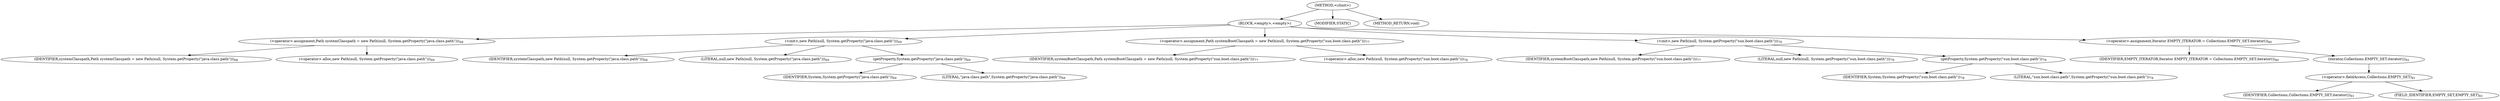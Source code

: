 digraph "&lt;clinit&gt;" {  
"1570" [label = <(METHOD,&lt;clinit&gt;)> ]
"1571" [label = <(BLOCK,&lt;empty&gt;,&lt;empty&gt;)> ]
"1572" [label = <(&lt;operator&gt;.assignment,Path systemClasspath = new Path(null, System.getProperty(&quot;java.class.path&quot;)))<SUB>68</SUB>> ]
"1573" [label = <(IDENTIFIER,systemClasspath,Path systemClasspath = new Path(null, System.getProperty(&quot;java.class.path&quot;)))<SUB>68</SUB>> ]
"1574" [label = <(&lt;operator&gt;.alloc,new Path(null, System.getProperty(&quot;java.class.path&quot;)))<SUB>69</SUB>> ]
"1575" [label = <(&lt;init&gt;,new Path(null, System.getProperty(&quot;java.class.path&quot;)))<SUB>69</SUB>> ]
"3" [label = <(IDENTIFIER,systemClasspath,new Path(null, System.getProperty(&quot;java.class.path&quot;)))<SUB>68</SUB>> ]
"1576" [label = <(LITERAL,null,new Path(null, System.getProperty(&quot;java.class.path&quot;)))<SUB>69</SUB>> ]
"1577" [label = <(getProperty,System.getProperty(&quot;java.class.path&quot;))<SUB>69</SUB>> ]
"1578" [label = <(IDENTIFIER,System,System.getProperty(&quot;java.class.path&quot;))<SUB>69</SUB>> ]
"1579" [label = <(LITERAL,&quot;java.class.path&quot;,System.getProperty(&quot;java.class.path&quot;))<SUB>69</SUB>> ]
"1580" [label = <(&lt;operator&gt;.assignment,Path systemBootClasspath = new Path(null, System.getProperty(&quot;sun.boot.class.path&quot;)))<SUB>77</SUB>> ]
"1581" [label = <(IDENTIFIER,systemBootClasspath,Path systemBootClasspath = new Path(null, System.getProperty(&quot;sun.boot.class.path&quot;)))<SUB>77</SUB>> ]
"1582" [label = <(&lt;operator&gt;.alloc,new Path(null, System.getProperty(&quot;sun.boot.class.path&quot;)))<SUB>78</SUB>> ]
"1583" [label = <(&lt;init&gt;,new Path(null, System.getProperty(&quot;sun.boot.class.path&quot;)))<SUB>78</SUB>> ]
"5" [label = <(IDENTIFIER,systemBootClasspath,new Path(null, System.getProperty(&quot;sun.boot.class.path&quot;)))<SUB>77</SUB>> ]
"1584" [label = <(LITERAL,null,new Path(null, System.getProperty(&quot;sun.boot.class.path&quot;)))<SUB>78</SUB>> ]
"1585" [label = <(getProperty,System.getProperty(&quot;sun.boot.class.path&quot;))<SUB>78</SUB>> ]
"1586" [label = <(IDENTIFIER,System,System.getProperty(&quot;sun.boot.class.path&quot;))<SUB>78</SUB>> ]
"1587" [label = <(LITERAL,&quot;sun.boot.class.path&quot;,System.getProperty(&quot;sun.boot.class.path&quot;))<SUB>78</SUB>> ]
"1588" [label = <(&lt;operator&gt;.assignment,Iterator EMPTY_ITERATOR = Collections.EMPTY_SET.iterator())<SUB>80</SUB>> ]
"1589" [label = <(IDENTIFIER,EMPTY_ITERATOR,Iterator EMPTY_ITERATOR = Collections.EMPTY_SET.iterator())<SUB>80</SUB>> ]
"1590" [label = <(iterator,Collections.EMPTY_SET.iterator())<SUB>81</SUB>> ]
"1591" [label = <(&lt;operator&gt;.fieldAccess,Collections.EMPTY_SET)<SUB>81</SUB>> ]
"1592" [label = <(IDENTIFIER,Collections,Collections.EMPTY_SET.iterator())<SUB>81</SUB>> ]
"1593" [label = <(FIELD_IDENTIFIER,EMPTY_SET,EMPTY_SET)<SUB>81</SUB>> ]
"1594" [label = <(MODIFIER,STATIC)> ]
"1595" [label = <(METHOD_RETURN,void)> ]
  "1570" -> "1571" 
  "1570" -> "1594" 
  "1570" -> "1595" 
  "1571" -> "1572" 
  "1571" -> "1575" 
  "1571" -> "1580" 
  "1571" -> "1583" 
  "1571" -> "1588" 
  "1572" -> "1573" 
  "1572" -> "1574" 
  "1575" -> "3" 
  "1575" -> "1576" 
  "1575" -> "1577" 
  "1577" -> "1578" 
  "1577" -> "1579" 
  "1580" -> "1581" 
  "1580" -> "1582" 
  "1583" -> "5" 
  "1583" -> "1584" 
  "1583" -> "1585" 
  "1585" -> "1586" 
  "1585" -> "1587" 
  "1588" -> "1589" 
  "1588" -> "1590" 
  "1590" -> "1591" 
  "1591" -> "1592" 
  "1591" -> "1593" 
}
